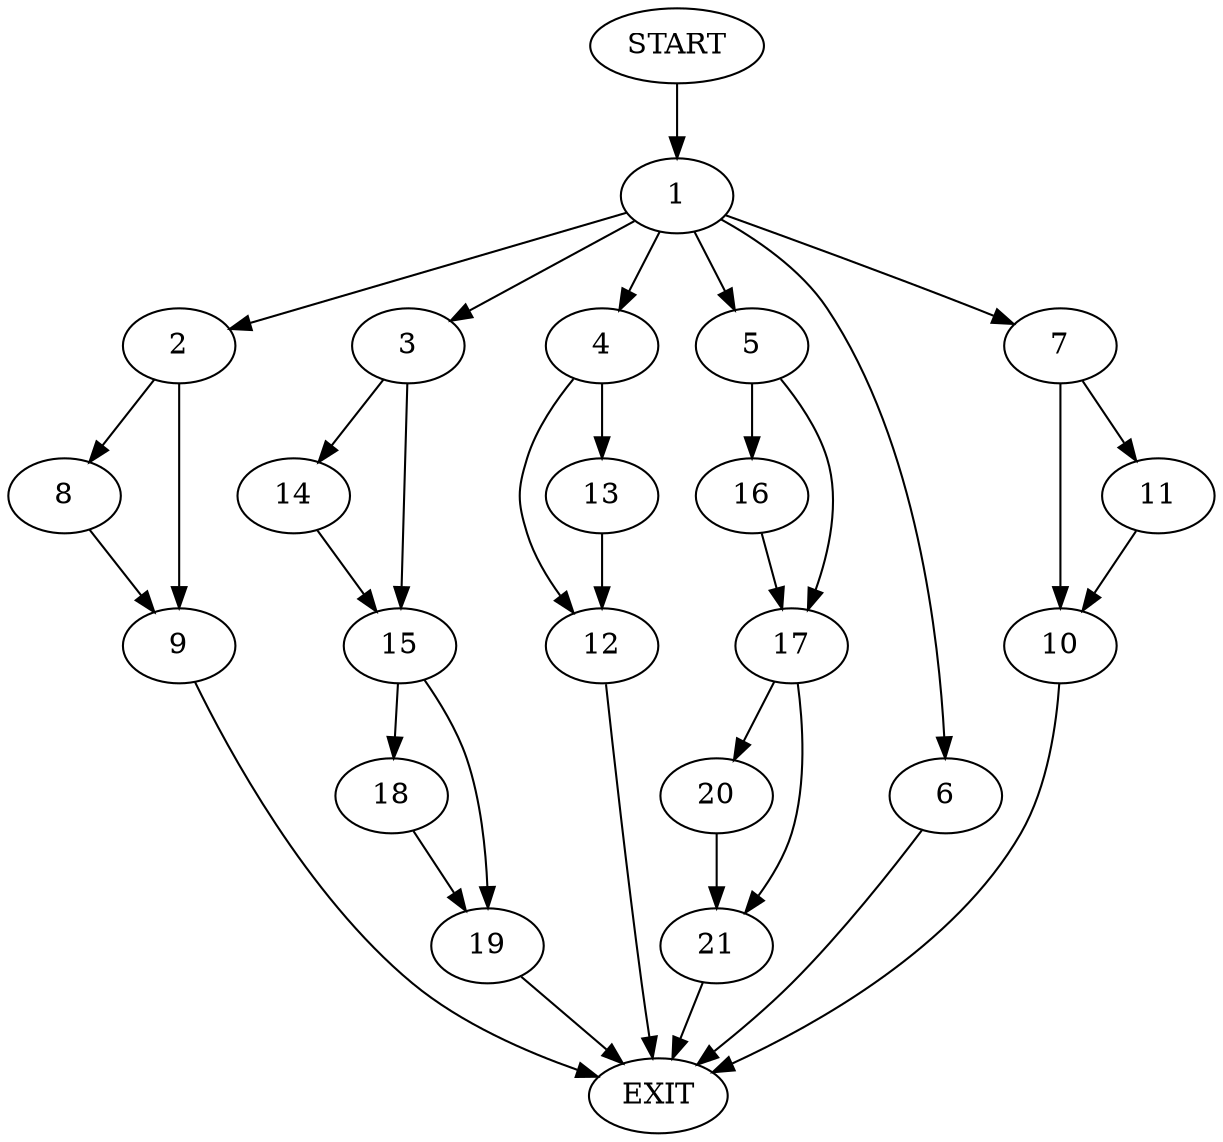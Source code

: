 digraph {
0 [label="START"]
22 [label="EXIT"]
0 -> 1
1 -> 2
1 -> 3
1 -> 4
1 -> 5
1 -> 6
1 -> 7
2 -> 8
2 -> 9
7 -> 10
7 -> 11
6 -> 22
4 -> 12
4 -> 13
3 -> 14
3 -> 15
5 -> 16
5 -> 17
14 -> 15
15 -> 18
15 -> 19
19 -> 22
18 -> 19
17 -> 20
17 -> 21
16 -> 17
21 -> 22
20 -> 21
12 -> 22
13 -> 12
9 -> 22
8 -> 9
10 -> 22
11 -> 10
}
